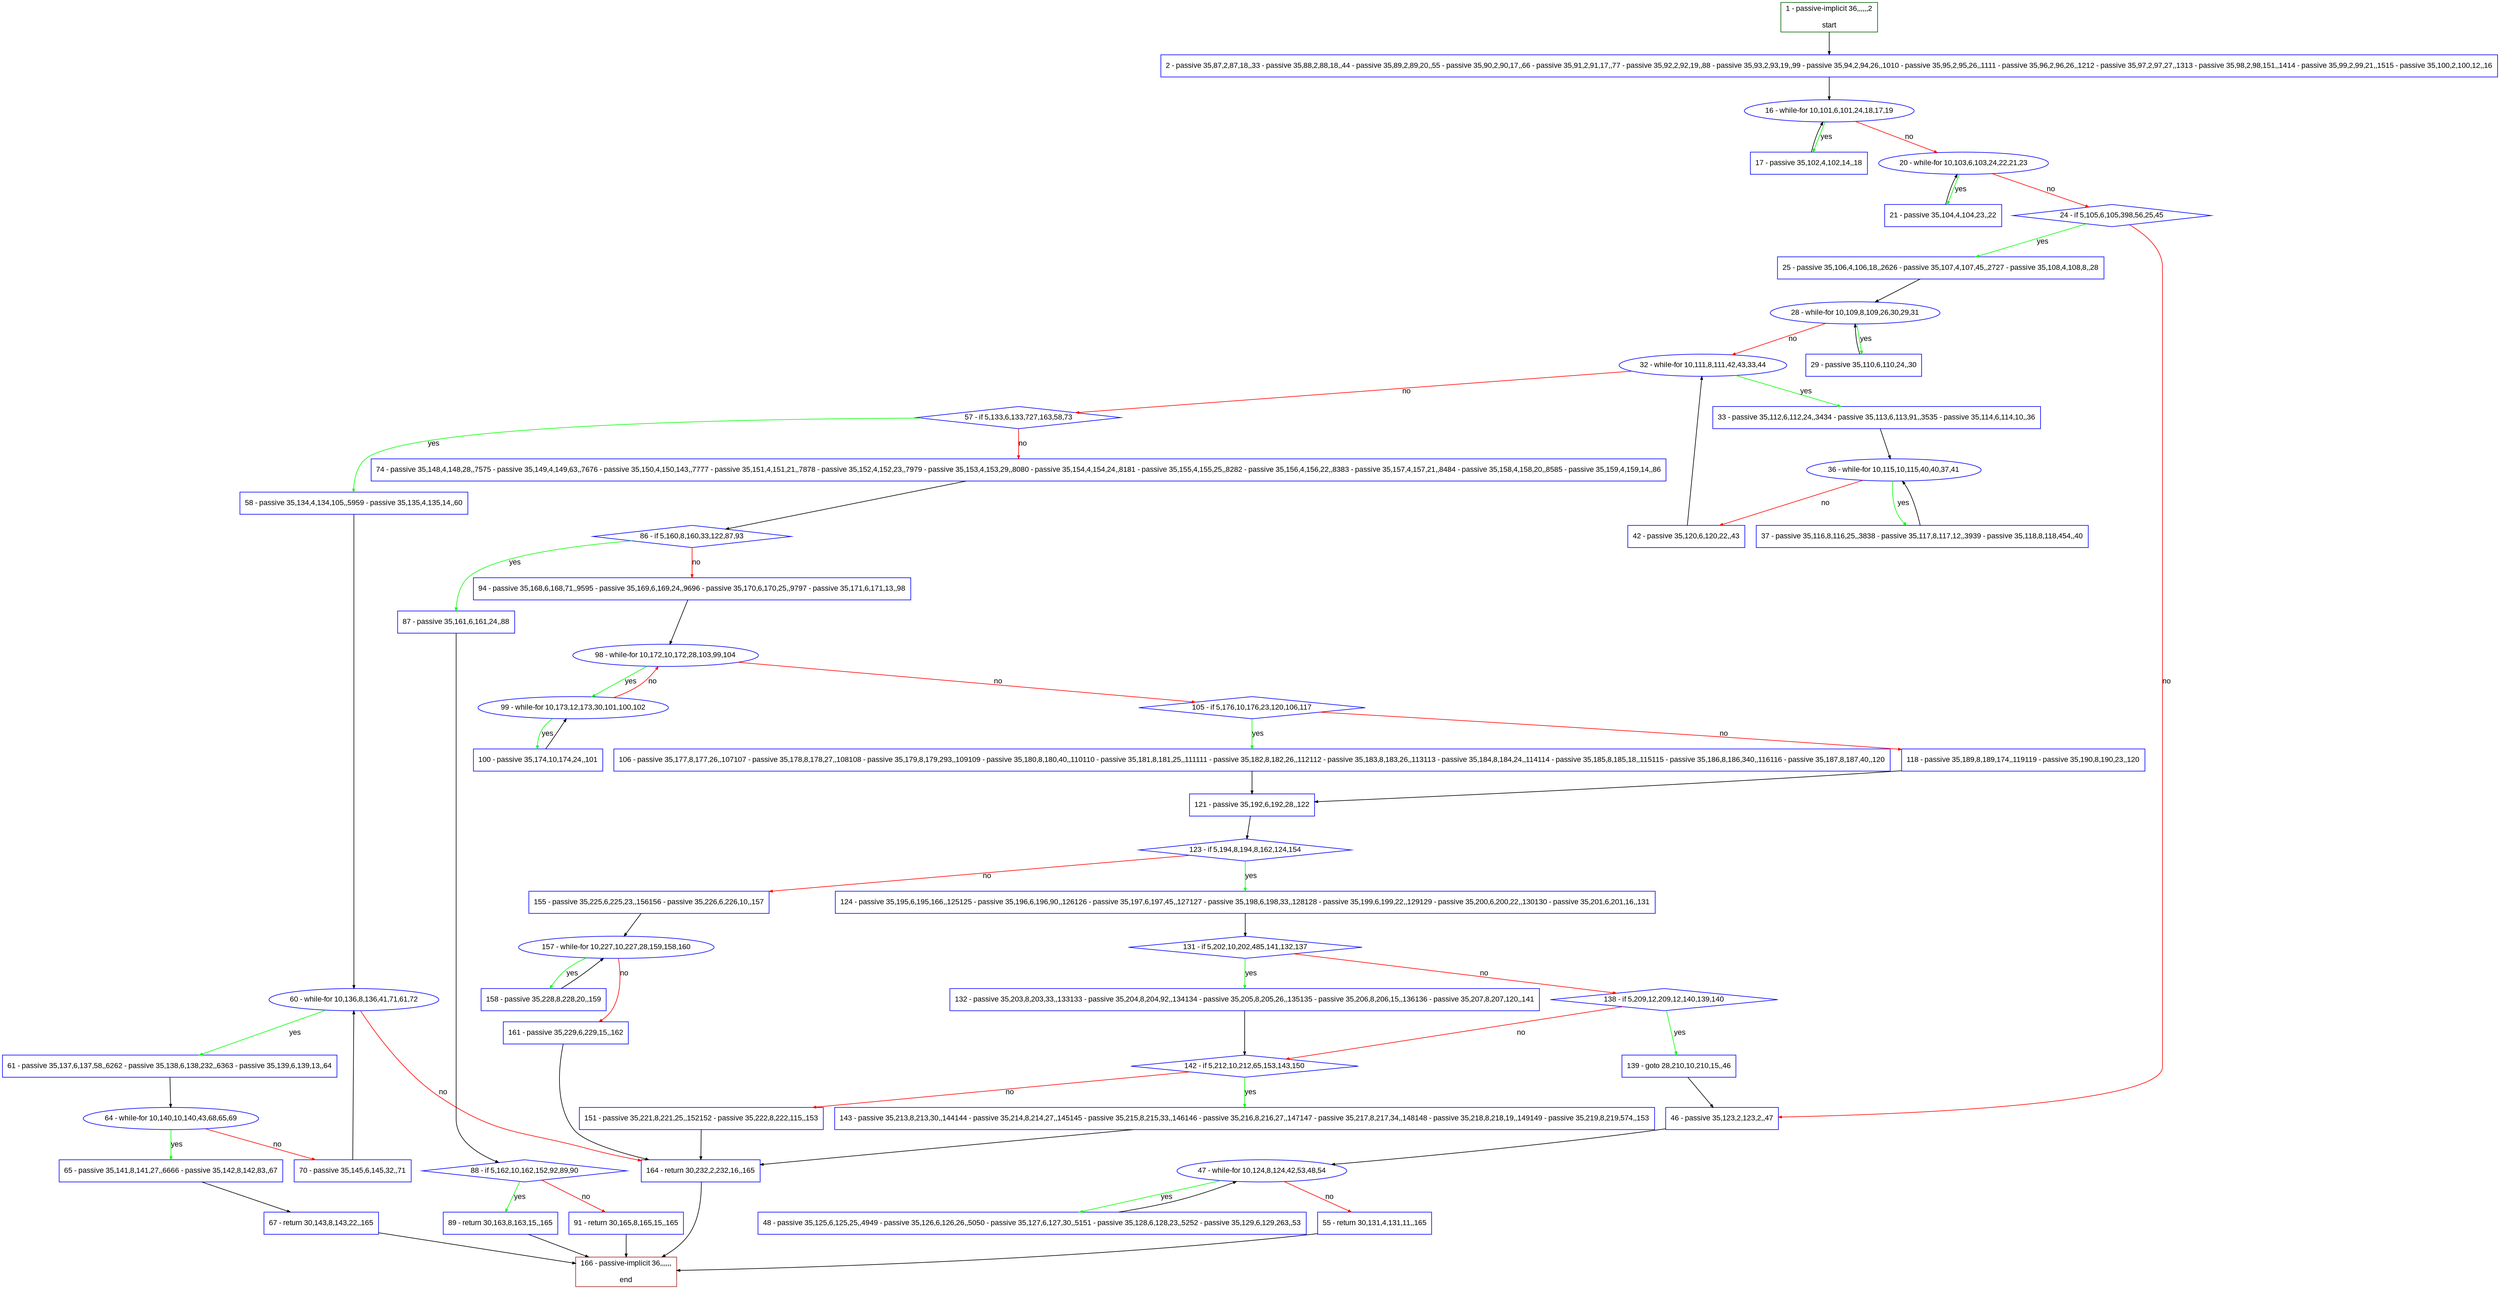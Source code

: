 digraph "" {
  graph [pack="true", label="", fontsize="12", packmode="clust", fontname="Arial", fillcolor="#FFFFCC", bgcolor="white", style="rounded,filled", compound="true"];
  node [node_initialized="no", label="", color="grey", fontsize="12", fillcolor="white", fontname="Arial", style="filled", shape="rectangle", compound="true", fixedsize="false"];
  edge [fontcolor="black", arrowhead="normal", arrowtail="none", arrowsize="0.5", ltail="", label="", color="black", fontsize="12", lhead="", fontname="Arial", dir="forward", compound="true"];
  __N1 [label="2 - passive 35,87,2,87,18,,33 - passive 35,88,2,88,18,,44 - passive 35,89,2,89,20,,55 - passive 35,90,2,90,17,,66 - passive 35,91,2,91,17,,77 - passive 35,92,2,92,19,,88 - passive 35,93,2,93,19,,99 - passive 35,94,2,94,26,,1010 - passive 35,95,2,95,26,,1111 - passive 35,96,2,96,26,,1212 - passive 35,97,2,97,27,,1313 - passive 35,98,2,98,151,,1414 - passive 35,99,2,99,21,,1515 - passive 35,100,2,100,12,,16", color="#0000ff", fillcolor="#ffffff", style="filled", shape="box"];
  __N2 [label="1 - passive-implicit 36,,,,,,2\n\nstart", color="#006400", fillcolor="#ffffff", style="filled", shape="box"];
  __N3 [label="16 - while-for 10,101,6,101,24,18,17,19", color="#0000ff", fillcolor="#ffffff", style="filled", shape="oval"];
  __N4 [label="17 - passive 35,102,4,102,14,,18", color="#0000ff", fillcolor="#ffffff", style="filled", shape="box"];
  __N5 [label="20 - while-for 10,103,6,103,24,22,21,23", color="#0000ff", fillcolor="#ffffff", style="filled", shape="oval"];
  __N6 [label="21 - passive 35,104,4,104,23,,22", color="#0000ff", fillcolor="#ffffff", style="filled", shape="box"];
  __N7 [label="24 - if 5,105,6,105,398,56,25,45", color="#0000ff", fillcolor="#ffffff", style="filled", shape="diamond"];
  __N8 [label="25 - passive 35,106,4,106,18,,2626 - passive 35,107,4,107,45,,2727 - passive 35,108,4,108,8,,28", color="#0000ff", fillcolor="#ffffff", style="filled", shape="box"];
  __N9 [label="46 - passive 35,123,2,123,2,,47", color="#0000ff", fillcolor="#ffffff", style="filled", shape="box"];
  __N10 [label="28 - while-for 10,109,8,109,26,30,29,31", color="#0000ff", fillcolor="#ffffff", style="filled", shape="oval"];
  __N11 [label="29 - passive 35,110,6,110,24,,30", color="#0000ff", fillcolor="#ffffff", style="filled", shape="box"];
  __N12 [label="32 - while-for 10,111,8,111,42,43,33,44", color="#0000ff", fillcolor="#ffffff", style="filled", shape="oval"];
  __N13 [label="33 - passive 35,112,6,112,24,,3434 - passive 35,113,6,113,91,,3535 - passive 35,114,6,114,10,,36", color="#0000ff", fillcolor="#ffffff", style="filled", shape="box"];
  __N14 [label="57 - if 5,133,6,133,727,163,58,73", color="#0000ff", fillcolor="#ffffff", style="filled", shape="diamond"];
  __N15 [label="36 - while-for 10,115,10,115,40,40,37,41", color="#0000ff", fillcolor="#ffffff", style="filled", shape="oval"];
  __N16 [label="37 - passive 35,116,8,116,25,,3838 - passive 35,117,8,117,12,,3939 - passive 35,118,8,118,454,,40", color="#0000ff", fillcolor="#ffffff", style="filled", shape="box"];
  __N17 [label="42 - passive 35,120,6,120,22,,43", color="#0000ff", fillcolor="#ffffff", style="filled", shape="box"];
  __N18 [label="47 - while-for 10,124,8,124,42,53,48,54", color="#0000ff", fillcolor="#ffffff", style="filled", shape="oval"];
  __N19 [label="48 - passive 35,125,6,125,25,,4949 - passive 35,126,6,126,26,,5050 - passive 35,127,6,127,30,,5151 - passive 35,128,6,128,23,,5252 - passive 35,129,6,129,263,,53", color="#0000ff", fillcolor="#ffffff", style="filled", shape="box"];
  __N20 [label="55 - return 30,131,4,131,11,,165", color="#0000ff", fillcolor="#ffffff", style="filled", shape="box"];
  __N21 [label="166 - passive-implicit 36,,,,,,\n\nend", color="#a52a2a", fillcolor="#ffffff", style="filled", shape="box"];
  __N22 [label="58 - passive 35,134,4,134,105,,5959 - passive 35,135,4,135,14,,60", color="#0000ff", fillcolor="#ffffff", style="filled", shape="box"];
  __N23 [label="74 - passive 35,148,4,148,28,,7575 - passive 35,149,4,149,63,,7676 - passive 35,150,4,150,143,,7777 - passive 35,151,4,151,21,,7878 - passive 35,152,4,152,23,,7979 - passive 35,153,4,153,29,,8080 - passive 35,154,4,154,24,,8181 - passive 35,155,4,155,25,,8282 - passive 35,156,4,156,22,,8383 - passive 35,157,4,157,21,,8484 - passive 35,158,4,158,20,,8585 - passive 35,159,4,159,14,,86", color="#0000ff", fillcolor="#ffffff", style="filled", shape="box"];
  __N24 [label="60 - while-for 10,136,8,136,41,71,61,72", color="#0000ff", fillcolor="#ffffff", style="filled", shape="oval"];
  __N25 [label="61 - passive 35,137,6,137,58,,6262 - passive 35,138,6,138,232,,6363 - passive 35,139,6,139,13,,64", color="#0000ff", fillcolor="#ffffff", style="filled", shape="box"];
  __N26 [label="164 - return 30,232,2,232,16,,165", color="#0000ff", fillcolor="#ffffff", style="filled", shape="box"];
  __N27 [label="64 - while-for 10,140,10,140,43,68,65,69", color="#0000ff", fillcolor="#ffffff", style="filled", shape="oval"];
  __N28 [label="65 - passive 35,141,8,141,27,,6666 - passive 35,142,8,142,83,,67", color="#0000ff", fillcolor="#ffffff", style="filled", shape="box"];
  __N29 [label="70 - passive 35,145,6,145,32,,71", color="#0000ff", fillcolor="#ffffff", style="filled", shape="box"];
  __N30 [label="67 - return 30,143,8,143,22,,165", color="#0000ff", fillcolor="#ffffff", style="filled", shape="box"];
  __N31 [label="86 - if 5,160,8,160,33,122,87,93", color="#0000ff", fillcolor="#ffffff", style="filled", shape="diamond"];
  __N32 [label="87 - passive 35,161,6,161,24,,88", color="#0000ff", fillcolor="#ffffff", style="filled", shape="box"];
  __N33 [label="94 - passive 35,168,6,168,71,,9595 - passive 35,169,6,169,24,,9696 - passive 35,170,6,170,25,,9797 - passive 35,171,6,171,13,,98", color="#0000ff", fillcolor="#ffffff", style="filled", shape="box"];
  __N34 [label="88 - if 5,162,10,162,152,92,89,90", color="#0000ff", fillcolor="#ffffff", style="filled", shape="diamond"];
  __N35 [label="89 - return 30,163,8,163,15,,165", color="#0000ff", fillcolor="#ffffff", style="filled", shape="box"];
  __N36 [label="91 - return 30,165,8,165,15,,165", color="#0000ff", fillcolor="#ffffff", style="filled", shape="box"];
  __N37 [label="98 - while-for 10,172,10,172,28,103,99,104", color="#0000ff", fillcolor="#ffffff", style="filled", shape="oval"];
  __N38 [label="99 - while-for 10,173,12,173,30,101,100,102", color="#0000ff", fillcolor="#ffffff", style="filled", shape="oval"];
  __N39 [label="105 - if 5,176,10,176,23,120,106,117", color="#0000ff", fillcolor="#ffffff", style="filled", shape="diamond"];
  __N40 [label="100 - passive 35,174,10,174,24,,101", color="#0000ff", fillcolor="#ffffff", style="filled", shape="box"];
  __N41 [label="106 - passive 35,177,8,177,26,,107107 - passive 35,178,8,178,27,,108108 - passive 35,179,8,179,293,,109109 - passive 35,180,8,180,40,,110110 - passive 35,181,8,181,25,,111111 - passive 35,182,8,182,26,,112112 - passive 35,183,8,183,26,,113113 - passive 35,184,8,184,24,,114114 - passive 35,185,8,185,18,,115115 - passive 35,186,8,186,340,,116116 - passive 35,187,8,187,40,,120", color="#0000ff", fillcolor="#ffffff", style="filled", shape="box"];
  __N42 [label="118 - passive 35,189,8,189,174,,119119 - passive 35,190,8,190,23,,120", color="#0000ff", fillcolor="#ffffff", style="filled", shape="box"];
  __N43 [label="121 - passive 35,192,6,192,28,,122", color="#0000ff", fillcolor="#ffffff", style="filled", shape="box"];
  __N44 [label="123 - if 5,194,8,194,8,162,124,154", color="#0000ff", fillcolor="#ffffff", style="filled", shape="diamond"];
  __N45 [label="124 - passive 35,195,6,195,166,,125125 - passive 35,196,6,196,90,,126126 - passive 35,197,6,197,45,,127127 - passive 35,198,6,198,33,,128128 - passive 35,199,6,199,22,,129129 - passive 35,200,6,200,22,,130130 - passive 35,201,6,201,16,,131", color="#0000ff", fillcolor="#ffffff", style="filled", shape="box"];
  __N46 [label="155 - passive 35,225,6,225,23,,156156 - passive 35,226,6,226,10,,157", color="#0000ff", fillcolor="#ffffff", style="filled", shape="box"];
  __N47 [label="131 - if 5,202,10,202,485,141,132,137", color="#0000ff", fillcolor="#ffffff", style="filled", shape="diamond"];
  __N48 [label="132 - passive 35,203,8,203,33,,133133 - passive 35,204,8,204,92,,134134 - passive 35,205,8,205,26,,135135 - passive 35,206,8,206,15,,136136 - passive 35,207,8,207,120,,141", color="#0000ff", fillcolor="#ffffff", style="filled", shape="box"];
  __N49 [label="138 - if 5,209,12,209,12,140,139,140", color="#0000ff", fillcolor="#ffffff", style="filled", shape="diamond"];
  __N50 [label="142 - if 5,212,10,212,65,153,143,150", color="#0000ff", fillcolor="#ffffff", style="filled", shape="diamond"];
  __N51 [label="139 - goto 28,210,10,210,15,,46", color="#0000ff", fillcolor="#ffffff", style="filled", shape="box"];
  __N52 [label="143 - passive 35,213,8,213,30,,144144 - passive 35,214,8,214,27,,145145 - passive 35,215,8,215,33,,146146 - passive 35,216,8,216,27,,147147 - passive 35,217,8,217,34,,148148 - passive 35,218,8,218,19,,149149 - passive 35,219,8,219,574,,153", color="#0000ff", fillcolor="#ffffff", style="filled", shape="box"];
  __N53 [label="151 - passive 35,221,8,221,25,,152152 - passive 35,222,8,222,115,,153", color="#0000ff", fillcolor="#ffffff", style="filled", shape="box"];
  __N54 [label="157 - while-for 10,227,10,227,28,159,158,160", color="#0000ff", fillcolor="#ffffff", style="filled", shape="oval"];
  __N55 [label="158 - passive 35,228,8,228,20,,159", color="#0000ff", fillcolor="#ffffff", style="filled", shape="box"];
  __N56 [label="161 - passive 35,229,6,229,15,,162", color="#0000ff", fillcolor="#ffffff", style="filled", shape="box"];
  __N2 -> __N1 [arrowhead="normal", arrowtail="none", color="#000000", label="", dir="forward"];
  __N1 -> __N3 [arrowhead="normal", arrowtail="none", color="#000000", label="", dir="forward"];
  __N3 -> __N4 [arrowhead="normal", arrowtail="none", color="#00ff00", label="yes", dir="forward"];
  __N4 -> __N3 [arrowhead="normal", arrowtail="none", color="#000000", label="", dir="forward"];
  __N3 -> __N5 [arrowhead="normal", arrowtail="none", color="#ff0000", label="no", dir="forward"];
  __N5 -> __N6 [arrowhead="normal", arrowtail="none", color="#00ff00", label="yes", dir="forward"];
  __N6 -> __N5 [arrowhead="normal", arrowtail="none", color="#000000", label="", dir="forward"];
  __N5 -> __N7 [arrowhead="normal", arrowtail="none", color="#ff0000", label="no", dir="forward"];
  __N7 -> __N8 [arrowhead="normal", arrowtail="none", color="#00ff00", label="yes", dir="forward"];
  __N7 -> __N9 [arrowhead="normal", arrowtail="none", color="#ff0000", label="no", dir="forward"];
  __N8 -> __N10 [arrowhead="normal", arrowtail="none", color="#000000", label="", dir="forward"];
  __N10 -> __N11 [arrowhead="normal", arrowtail="none", color="#00ff00", label="yes", dir="forward"];
  __N11 -> __N10 [arrowhead="normal", arrowtail="none", color="#000000", label="", dir="forward"];
  __N10 -> __N12 [arrowhead="normal", arrowtail="none", color="#ff0000", label="no", dir="forward"];
  __N12 -> __N13 [arrowhead="normal", arrowtail="none", color="#00ff00", label="yes", dir="forward"];
  __N12 -> __N14 [arrowhead="normal", arrowtail="none", color="#ff0000", label="no", dir="forward"];
  __N13 -> __N15 [arrowhead="normal", arrowtail="none", color="#000000", label="", dir="forward"];
  __N15 -> __N16 [arrowhead="normal", arrowtail="none", color="#00ff00", label="yes", dir="forward"];
  __N16 -> __N15 [arrowhead="normal", arrowtail="none", color="#000000", label="", dir="forward"];
  __N15 -> __N17 [arrowhead="normal", arrowtail="none", color="#ff0000", label="no", dir="forward"];
  __N17 -> __N12 [arrowhead="normal", arrowtail="none", color="#000000", label="", dir="forward"];
  __N9 -> __N18 [arrowhead="normal", arrowtail="none", color="#000000", label="", dir="forward"];
  __N18 -> __N19 [arrowhead="normal", arrowtail="none", color="#00ff00", label="yes", dir="forward"];
  __N19 -> __N18 [arrowhead="normal", arrowtail="none", color="#000000", label="", dir="forward"];
  __N18 -> __N20 [arrowhead="normal", arrowtail="none", color="#ff0000", label="no", dir="forward"];
  __N20 -> __N21 [arrowhead="normal", arrowtail="none", color="#000000", label="", dir="forward"];
  __N14 -> __N22 [arrowhead="normal", arrowtail="none", color="#00ff00", label="yes", dir="forward"];
  __N14 -> __N23 [arrowhead="normal", arrowtail="none", color="#ff0000", label="no", dir="forward"];
  __N22 -> __N24 [arrowhead="normal", arrowtail="none", color="#000000", label="", dir="forward"];
  __N24 -> __N25 [arrowhead="normal", arrowtail="none", color="#00ff00", label="yes", dir="forward"];
  __N24 -> __N26 [arrowhead="normal", arrowtail="none", color="#ff0000", label="no", dir="forward"];
  __N25 -> __N27 [arrowhead="normal", arrowtail="none", color="#000000", label="", dir="forward"];
  __N27 -> __N28 [arrowhead="normal", arrowtail="none", color="#00ff00", label="yes", dir="forward"];
  __N27 -> __N29 [arrowhead="normal", arrowtail="none", color="#ff0000", label="no", dir="forward"];
  __N28 -> __N30 [arrowhead="normal", arrowtail="none", color="#000000", label="", dir="forward"];
  __N30 -> __N21 [arrowhead="normal", arrowtail="none", color="#000000", label="", dir="forward"];
  __N29 -> __N24 [arrowhead="normal", arrowtail="none", color="#000000", label="", dir="forward"];
  __N23 -> __N31 [arrowhead="normal", arrowtail="none", color="#000000", label="", dir="forward"];
  __N31 -> __N32 [arrowhead="normal", arrowtail="none", color="#00ff00", label="yes", dir="forward"];
  __N31 -> __N33 [arrowhead="normal", arrowtail="none", color="#ff0000", label="no", dir="forward"];
  __N32 -> __N34 [arrowhead="normal", arrowtail="none", color="#000000", label="", dir="forward"];
  __N34 -> __N35 [arrowhead="normal", arrowtail="none", color="#00ff00", label="yes", dir="forward"];
  __N34 -> __N36 [arrowhead="normal", arrowtail="none", color="#ff0000", label="no", dir="forward"];
  __N35 -> __N21 [arrowhead="normal", arrowtail="none", color="#000000", label="", dir="forward"];
  __N36 -> __N21 [arrowhead="normal", arrowtail="none", color="#000000", label="", dir="forward"];
  __N33 -> __N37 [arrowhead="normal", arrowtail="none", color="#000000", label="", dir="forward"];
  __N37 -> __N38 [arrowhead="normal", arrowtail="none", color="#00ff00", label="yes", dir="forward"];
  __N38 -> __N37 [arrowhead="normal", arrowtail="none", color="#ff0000", label="no", dir="forward"];
  __N37 -> __N39 [arrowhead="normal", arrowtail="none", color="#ff0000", label="no", dir="forward"];
  __N38 -> __N40 [arrowhead="normal", arrowtail="none", color="#00ff00", label="yes", dir="forward"];
  __N40 -> __N38 [arrowhead="normal", arrowtail="none", color="#000000", label="", dir="forward"];
  __N39 -> __N41 [arrowhead="normal", arrowtail="none", color="#00ff00", label="yes", dir="forward"];
  __N39 -> __N42 [arrowhead="normal", arrowtail="none", color="#ff0000", label="no", dir="forward"];
  __N41 -> __N43 [arrowhead="normal", arrowtail="none", color="#000000", label="", dir="forward"];
  __N42 -> __N43 [arrowhead="normal", arrowtail="none", color="#000000", label="", dir="forward"];
  __N43 -> __N44 [arrowhead="normal", arrowtail="none", color="#000000", label="", dir="forward"];
  __N44 -> __N45 [arrowhead="normal", arrowtail="none", color="#00ff00", label="yes", dir="forward"];
  __N44 -> __N46 [arrowhead="normal", arrowtail="none", color="#ff0000", label="no", dir="forward"];
  __N45 -> __N47 [arrowhead="normal", arrowtail="none", color="#000000", label="", dir="forward"];
  __N47 -> __N48 [arrowhead="normal", arrowtail="none", color="#00ff00", label="yes", dir="forward"];
  __N47 -> __N49 [arrowhead="normal", arrowtail="none", color="#ff0000", label="no", dir="forward"];
  __N48 -> __N50 [arrowhead="normal", arrowtail="none", color="#000000", label="", dir="forward"];
  __N49 -> __N51 [arrowhead="normal", arrowtail="none", color="#00ff00", label="yes", dir="forward"];
  __N49 -> __N50 [arrowhead="normal", arrowtail="none", color="#ff0000", label="no", dir="forward"];
  __N51 -> __N9 [arrowhead="normal", arrowtail="none", color="#000000", label="", dir="forward"];
  __N50 -> __N52 [arrowhead="normal", arrowtail="none", color="#00ff00", label="yes", dir="forward"];
  __N50 -> __N53 [arrowhead="normal", arrowtail="none", color="#ff0000", label="no", dir="forward"];
  __N52 -> __N26 [arrowhead="normal", arrowtail="none", color="#000000", label="", dir="forward"];
  __N53 -> __N26 [arrowhead="normal", arrowtail="none", color="#000000", label="", dir="forward"];
  __N46 -> __N54 [arrowhead="normal", arrowtail="none", color="#000000", label="", dir="forward"];
  __N54 -> __N55 [arrowhead="normal", arrowtail="none", color="#00ff00", label="yes", dir="forward"];
  __N55 -> __N54 [arrowhead="normal", arrowtail="none", color="#000000", label="", dir="forward"];
  __N54 -> __N56 [arrowhead="normal", arrowtail="none", color="#ff0000", label="no", dir="forward"];
  __N56 -> __N26 [arrowhead="normal", arrowtail="none", color="#000000", label="", dir="forward"];
  __N26 -> __N21 [arrowhead="normal", arrowtail="none", color="#000000", label="", dir="forward"];
}
